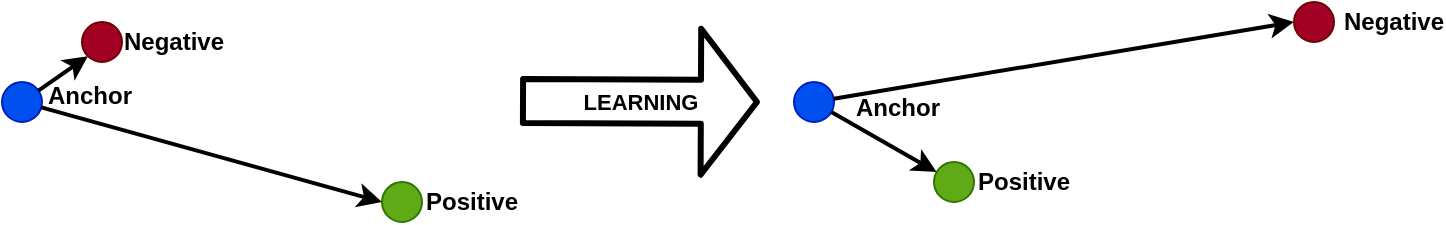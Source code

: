 <mxfile version="14.7.3" type="github">
  <diagram id="Lm1jYbHitj13cExzPW6c" name="Page-1">
    <mxGraphModel dx="1350" dy="774" grid="1" gridSize="10" guides="1" tooltips="1" connect="1" arrows="1" fold="1" page="1" pageScale="1" pageWidth="827" pageHeight="1169" math="0" shadow="0">
      <root>
        <mxCell id="0" />
        <mxCell id="1" parent="0" />
        <mxCell id="ChSlA1NN8_FkukZcsQlX-1" value="" style="ellipse;whiteSpace=wrap;html=1;aspect=fixed;fillColor=#0050ef;strokeColor=#001DBC;fontColor=#ffffff;" vertex="1" parent="1">
          <mxGeometry x="84" y="100" width="20" height="20" as="geometry" />
        </mxCell>
        <mxCell id="ChSlA1NN8_FkukZcsQlX-3" value="" style="ellipse;whiteSpace=wrap;html=1;aspect=fixed;fillColor=#a20025;strokeColor=#6F0000;fontColor=#ffffff;" vertex="1" parent="1">
          <mxGeometry x="124" y="70" width="20" height="20" as="geometry" />
        </mxCell>
        <mxCell id="ChSlA1NN8_FkukZcsQlX-4" value="" style="ellipse;whiteSpace=wrap;html=1;aspect=fixed;fillColor=#60a917;strokeColor=#2D7600;fontColor=#ffffff;" vertex="1" parent="1">
          <mxGeometry x="274" y="150" width="20" height="20" as="geometry" />
        </mxCell>
        <mxCell id="ChSlA1NN8_FkukZcsQlX-5" value="" style="ellipse;whiteSpace=wrap;html=1;aspect=fixed;fillColor=#0050ef;strokeColor=#001DBC;fontColor=#ffffff;" vertex="1" parent="1">
          <mxGeometry x="480" y="100" width="20" height="20" as="geometry" />
        </mxCell>
        <mxCell id="ChSlA1NN8_FkukZcsQlX-6" value="" style="ellipse;whiteSpace=wrap;html=1;aspect=fixed;fillColor=#a20025;strokeColor=#6F0000;fontColor=#ffffff;" vertex="1" parent="1">
          <mxGeometry x="730" y="60" width="20" height="20" as="geometry" />
        </mxCell>
        <mxCell id="ChSlA1NN8_FkukZcsQlX-7" value="" style="ellipse;whiteSpace=wrap;html=1;aspect=fixed;fillColor=#60a917;strokeColor=#2D7600;fontColor=#ffffff;" vertex="1" parent="1">
          <mxGeometry x="550" y="140" width="20" height="20" as="geometry" />
        </mxCell>
        <mxCell id="ChSlA1NN8_FkukZcsQlX-9" value="&lt;b&gt;LEARNING&lt;/b&gt;" style="shape=flexArrow;endArrow=classic;html=1;endWidth=48;endSize=8.35;width=20;strokeWidth=3;" edge="1" parent="1">
          <mxGeometry width="50" height="50" relative="1" as="geometry">
            <mxPoint x="343" y="109.5" as="sourcePoint" />
            <mxPoint x="463" y="110" as="targetPoint" />
          </mxGeometry>
        </mxCell>
        <mxCell id="ChSlA1NN8_FkukZcsQlX-10" value="" style="endArrow=classic;html=1;strokeWidth=2;entryX=0;entryY=1;entryDx=0;entryDy=0;" edge="1" parent="1" source="ChSlA1NN8_FkukZcsQlX-1" target="ChSlA1NN8_FkukZcsQlX-3">
          <mxGeometry width="50" height="50" relative="1" as="geometry">
            <mxPoint x="454" y="420" as="sourcePoint" />
            <mxPoint x="134" y="80" as="targetPoint" />
          </mxGeometry>
        </mxCell>
        <mxCell id="ChSlA1NN8_FkukZcsQlX-11" value="" style="endArrow=classic;html=1;strokeWidth=2;" edge="1" parent="1" source="ChSlA1NN8_FkukZcsQlX-1">
          <mxGeometry width="50" height="50" relative="1" as="geometry">
            <mxPoint x="454" y="420" as="sourcePoint" />
            <mxPoint x="274" y="160" as="targetPoint" />
          </mxGeometry>
        </mxCell>
        <mxCell id="ChSlA1NN8_FkukZcsQlX-13" value="" style="endArrow=classic;html=1;strokeWidth=2;" edge="1" parent="1" source="ChSlA1NN8_FkukZcsQlX-5" target="ChSlA1NN8_FkukZcsQlX-7">
          <mxGeometry width="50" height="50" relative="1" as="geometry">
            <mxPoint x="390" y="420" as="sourcePoint" />
            <mxPoint x="440" y="370" as="targetPoint" />
          </mxGeometry>
        </mxCell>
        <mxCell id="ChSlA1NN8_FkukZcsQlX-14" value="" style="endArrow=classic;html=1;strokeWidth=2;entryX=0;entryY=0.5;entryDx=0;entryDy=0;" edge="1" parent="1" source="ChSlA1NN8_FkukZcsQlX-5" target="ChSlA1NN8_FkukZcsQlX-6">
          <mxGeometry width="50" height="50" relative="1" as="geometry">
            <mxPoint x="490" y="100" as="sourcePoint" />
            <mxPoint x="740" y="70" as="targetPoint" />
          </mxGeometry>
        </mxCell>
        <mxCell id="ChSlA1NN8_FkukZcsQlX-15" value="Anchor" style="text;html=1;strokeColor=none;fillColor=none;align=center;verticalAlign=middle;whiteSpace=wrap;rounded=0;fontStyle=1" vertex="1" parent="1">
          <mxGeometry x="512" y="103" width="40" height="20" as="geometry" />
        </mxCell>
        <mxCell id="ChSlA1NN8_FkukZcsQlX-22" value="Anchor" style="text;html=1;strokeColor=none;fillColor=none;align=center;verticalAlign=middle;whiteSpace=wrap;rounded=0;fontStyle=1" vertex="1" parent="1">
          <mxGeometry x="108" y="97" width="40" height="20" as="geometry" />
        </mxCell>
        <mxCell id="ChSlA1NN8_FkukZcsQlX-23" value="Positive" style="text;html=1;strokeColor=none;fillColor=none;align=center;verticalAlign=middle;whiteSpace=wrap;rounded=0;fontStyle=1" vertex="1" parent="1">
          <mxGeometry x="575" y="140" width="40" height="20" as="geometry" />
        </mxCell>
        <mxCell id="ChSlA1NN8_FkukZcsQlX-24" value="Positive" style="text;html=1;strokeColor=none;fillColor=none;align=center;verticalAlign=middle;whiteSpace=wrap;rounded=0;fontStyle=1" vertex="1" parent="1">
          <mxGeometry x="299" y="150" width="40" height="20" as="geometry" />
        </mxCell>
        <mxCell id="ChSlA1NN8_FkukZcsQlX-25" value="Negative" style="text;html=1;strokeColor=none;fillColor=none;align=center;verticalAlign=middle;whiteSpace=wrap;rounded=0;fontStyle=1" vertex="1" parent="1">
          <mxGeometry x="760" y="60" width="40" height="20" as="geometry" />
        </mxCell>
        <mxCell id="ChSlA1NN8_FkukZcsQlX-26" value="Negative" style="text;html=1;strokeColor=none;fillColor=none;align=center;verticalAlign=middle;whiteSpace=wrap;rounded=0;fontStyle=1" vertex="1" parent="1">
          <mxGeometry x="150" y="70" width="40" height="20" as="geometry" />
        </mxCell>
      </root>
    </mxGraphModel>
  </diagram>
</mxfile>
